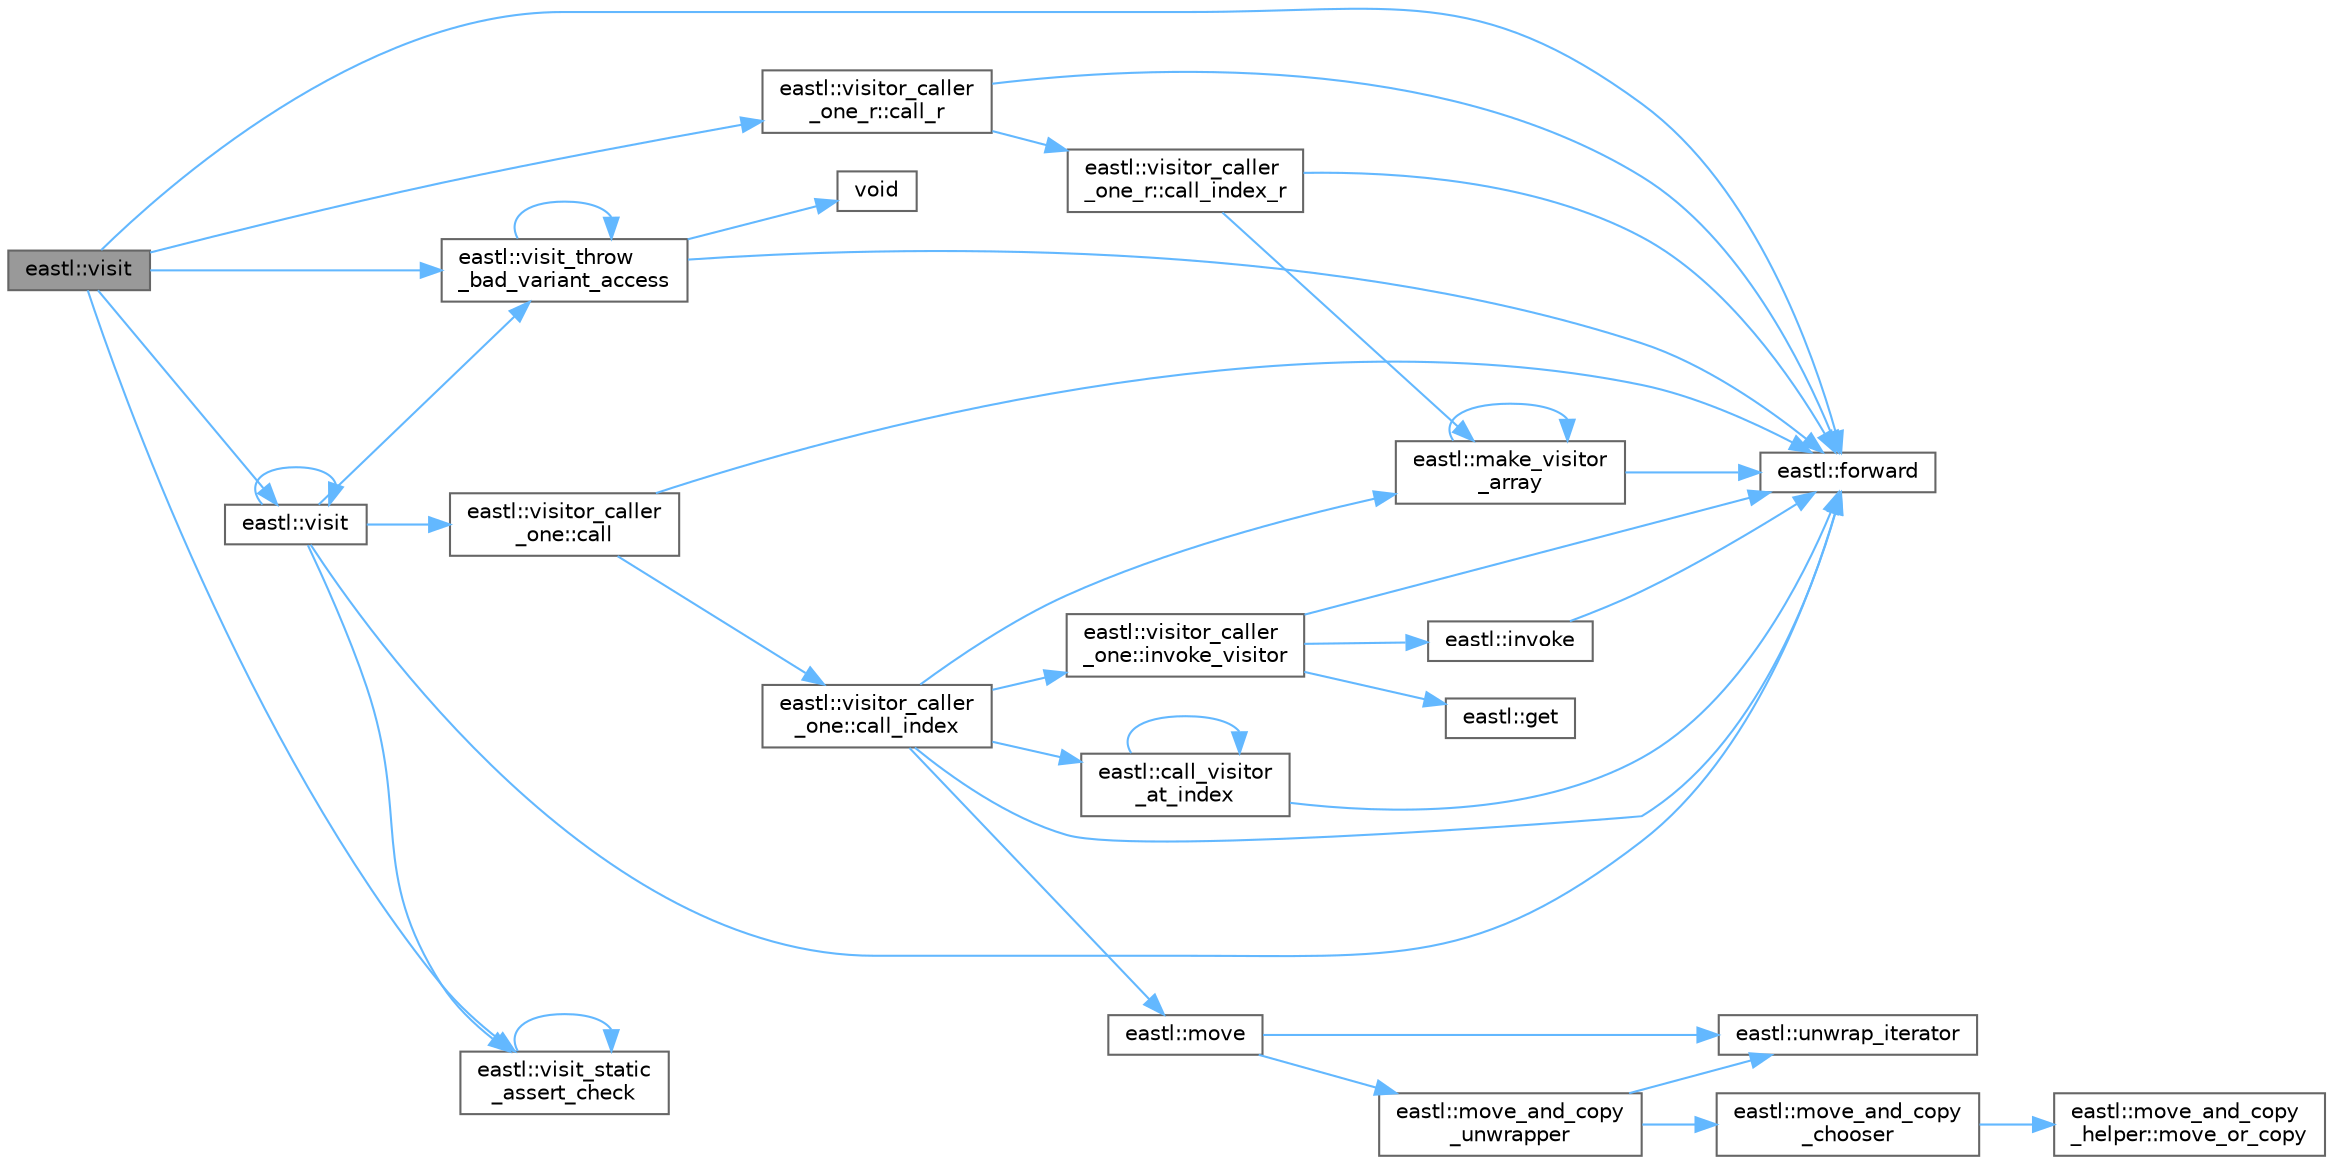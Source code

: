 digraph "eastl::visit"
{
 // LATEX_PDF_SIZE
  bgcolor="transparent";
  edge [fontname=Helvetica,fontsize=10,labelfontname=Helvetica,labelfontsize=10];
  node [fontname=Helvetica,fontsize=10,shape=box,height=0.2,width=0.4];
  rankdir="LR";
  Node1 [id="Node000001",label="eastl::visit",height=0.2,width=0.4,color="gray40", fillcolor="grey60", style="filled", fontcolor="black",tooltip=" "];
  Node1 -> Node2 [id="edge1_Node000001_Node000002",color="steelblue1",style="solid",tooltip=" "];
  Node2 [id="Node000002",label="eastl::visitor_caller\l_one_r::call_r",height=0.2,width=0.4,color="grey40", fillcolor="white", style="filled",URL="$structeastl_1_1visitor__caller__one__r.html#a806ec01a5cf3674fda8db29a4af0656f",tooltip=" "];
  Node2 -> Node3 [id="edge2_Node000002_Node000003",color="steelblue1",style="solid",tooltip=" "];
  Node3 [id="Node000003",label="eastl::visitor_caller\l_one_r::call_index_r",height=0.2,width=0.4,color="grey40", fillcolor="white", style="filled",URL="$structeastl_1_1visitor__caller__one__r.html#af406b711d859ad82888120eb8438bd4a",tooltip=" "];
  Node3 -> Node4 [id="edge3_Node000003_Node000004",color="steelblue1",style="solid",tooltip=" "];
  Node4 [id="Node000004",label="eastl::forward",height=0.2,width=0.4,color="grey40", fillcolor="white", style="filled",URL="$namespaceeastl.html#a36662e86289d74a927ced4b51496fce5",tooltip=" "];
  Node3 -> Node5 [id="edge4_Node000003_Node000005",color="steelblue1",style="solid",tooltip=" "];
  Node5 [id="Node000005",label="eastl::make_visitor\l_array",height=0.2,width=0.4,color="grey40", fillcolor="white", style="filled",URL="$namespaceeastl.html#ad3e51b1eb84e6d277baf6d53794cb51f",tooltip=" "];
  Node5 -> Node4 [id="edge5_Node000005_Node000004",color="steelblue1",style="solid",tooltip=" "];
  Node5 -> Node5 [id="edge6_Node000005_Node000005",color="steelblue1",style="solid",tooltip=" "];
  Node2 -> Node4 [id="edge7_Node000002_Node000004",color="steelblue1",style="solid",tooltip=" "];
  Node1 -> Node4 [id="edge8_Node000001_Node000004",color="steelblue1",style="solid",tooltip=" "];
  Node1 -> Node6 [id="edge9_Node000001_Node000006",color="steelblue1",style="solid",tooltip=" "];
  Node6 [id="Node000006",label="eastl::visit",height=0.2,width=0.4,color="grey40", fillcolor="white", style="filled",URL="$namespaceeastl.html#a8fc9fc04dab11b10b6c07d8225f42137",tooltip=" "];
  Node6 -> Node7 [id="edge10_Node000006_Node000007",color="steelblue1",style="solid",tooltip=" "];
  Node7 [id="Node000007",label="eastl::visitor_caller\l_one::call",height=0.2,width=0.4,color="grey40", fillcolor="white", style="filled",URL="$structeastl_1_1visitor__caller__one.html#ac9c3762d6a3b67bbf8e9e797b0c8b26a",tooltip=" "];
  Node7 -> Node8 [id="edge11_Node000007_Node000008",color="steelblue1",style="solid",tooltip=" "];
  Node8 [id="Node000008",label="eastl::visitor_caller\l_one::call_index",height=0.2,width=0.4,color="grey40", fillcolor="white", style="filled",URL="$structeastl_1_1visitor__caller__one.html#ac8b98f78aa675f93e2b9b044a615e273",tooltip=" "];
  Node8 -> Node9 [id="edge12_Node000008_Node000009",color="steelblue1",style="solid",tooltip=" "];
  Node9 [id="Node000009",label="eastl::call_visitor\l_at_index",height=0.2,width=0.4,color="grey40", fillcolor="white", style="filled",URL="$namespaceeastl.html#a7df9972c27d6a693351b086d141064d1",tooltip=" "];
  Node9 -> Node9 [id="edge13_Node000009_Node000009",color="steelblue1",style="solid",tooltip=" "];
  Node9 -> Node4 [id="edge14_Node000009_Node000004",color="steelblue1",style="solid",tooltip=" "];
  Node8 -> Node4 [id="edge15_Node000008_Node000004",color="steelblue1",style="solid",tooltip=" "];
  Node8 -> Node10 [id="edge16_Node000008_Node000010",color="steelblue1",style="solid",tooltip=" "];
  Node10 [id="Node000010",label="eastl::visitor_caller\l_one::invoke_visitor",height=0.2,width=0.4,color="grey40", fillcolor="white", style="filled",URL="$structeastl_1_1visitor__caller__one.html#a82d9e80f357f089966db78c662c5a92f",tooltip=" "];
  Node10 -> Node4 [id="edge17_Node000010_Node000004",color="steelblue1",style="solid",tooltip=" "];
  Node10 -> Node11 [id="edge18_Node000010_Node000011",color="steelblue1",style="solid",tooltip=" "];
  Node11 [id="Node000011",label="eastl::get",height=0.2,width=0.4,color="grey40", fillcolor="white", style="filled",URL="$namespaceeastl.html#ac97dedae1570e2a239ff86cafda745bb",tooltip=" "];
  Node10 -> Node12 [id="edge19_Node000010_Node000012",color="steelblue1",style="solid",tooltip=" "];
  Node12 [id="Node000012",label="eastl::invoke",height=0.2,width=0.4,color="grey40", fillcolor="white", style="filled",URL="$namespaceeastl.html#afecc703e5abfd2fcd6f342e3e345249e",tooltip=" "];
  Node12 -> Node4 [id="edge20_Node000012_Node000004",color="steelblue1",style="solid",tooltip=" "];
  Node8 -> Node5 [id="edge21_Node000008_Node000005",color="steelblue1",style="solid",tooltip=" "];
  Node8 -> Node13 [id="edge22_Node000008_Node000013",color="steelblue1",style="solid",tooltip=" "];
  Node13 [id="Node000013",label="eastl::move",height=0.2,width=0.4,color="grey40", fillcolor="white", style="filled",URL="$namespaceeastl.html#a58ada88d74ffe16bba892a0ccccc8aba",tooltip=" "];
  Node13 -> Node14 [id="edge23_Node000013_Node000014",color="steelblue1",style="solid",tooltip=" "];
  Node14 [id="Node000014",label="eastl::move_and_copy\l_unwrapper",height=0.2,width=0.4,color="grey40", fillcolor="white", style="filled",URL="$namespaceeastl.html#a661e609e51ae177a723acb076d9fcb52",tooltip=" "];
  Node14 -> Node15 [id="edge24_Node000014_Node000015",color="steelblue1",style="solid",tooltip=" "];
  Node15 [id="Node000015",label="eastl::move_and_copy\l_chooser",height=0.2,width=0.4,color="grey40", fillcolor="white", style="filled",URL="$namespaceeastl.html#a69a59b58a0b86c06c81fd89a94cff90d",tooltip=" "];
  Node15 -> Node16 [id="edge25_Node000015_Node000016",color="steelblue1",style="solid",tooltip=" "];
  Node16 [id="Node000016",label="eastl::move_and_copy\l_helper::move_or_copy",height=0.2,width=0.4,color="grey40", fillcolor="white", style="filled",URL="$structeastl_1_1move__and__copy__helper.html#aa9de7d135fbe5ddb02a94513283cf77b",tooltip=" "];
  Node14 -> Node17 [id="edge26_Node000014_Node000017",color="steelblue1",style="solid",tooltip=" "];
  Node17 [id="Node000017",label="eastl::unwrap_iterator",height=0.2,width=0.4,color="grey40", fillcolor="white", style="filled",URL="$namespaceeastl.html#a82f343209a121c16468a124327e2d303",tooltip=" "];
  Node13 -> Node17 [id="edge27_Node000013_Node000017",color="steelblue1",style="solid",tooltip=" "];
  Node7 -> Node4 [id="edge28_Node000007_Node000004",color="steelblue1",style="solid",tooltip=" "];
  Node6 -> Node4 [id="edge29_Node000006_Node000004",color="steelblue1",style="solid",tooltip=" "];
  Node6 -> Node6 [id="edge30_Node000006_Node000006",color="steelblue1",style="solid",tooltip=" "];
  Node6 -> Node18 [id="edge31_Node000006_Node000018",color="steelblue1",style="solid",tooltip=" "];
  Node18 [id="Node000018",label="eastl::visit_static\l_assert_check",height=0.2,width=0.4,color="grey40", fillcolor="white", style="filled",URL="$namespaceeastl.html#a6c955c9d89d9a3641f583aa84adb4354",tooltip=" "];
  Node18 -> Node18 [id="edge32_Node000018_Node000018",color="steelblue1",style="solid",tooltip=" "];
  Node6 -> Node19 [id="edge33_Node000006_Node000019",color="steelblue1",style="solid",tooltip=" "];
  Node19 [id="Node000019",label="eastl::visit_throw\l_bad_variant_access",height=0.2,width=0.4,color="grey40", fillcolor="white", style="filled",URL="$namespaceeastl.html#abdad06bc4b486e570ce866a138873c20",tooltip=" "];
  Node19 -> Node4 [id="edge34_Node000019_Node000004",color="steelblue1",style="solid",tooltip=" "];
  Node19 -> Node19 [id="edge35_Node000019_Node000019",color="steelblue1",style="solid",tooltip=" "];
  Node19 -> Node20 [id="edge36_Node000019_Node000020",color="steelblue1",style="solid",tooltip=" "];
  Node20 [id="Node000020",label="void",height=0.2,width=0.4,color="grey40", fillcolor="white", style="filled",URL="$mimalloc_8h.html#a9d6d8aef94ac19034a5f163606f84830",tooltip=" "];
  Node1 -> Node18 [id="edge37_Node000001_Node000018",color="steelblue1",style="solid",tooltip=" "];
  Node1 -> Node19 [id="edge38_Node000001_Node000019",color="steelblue1",style="solid",tooltip=" "];
}
